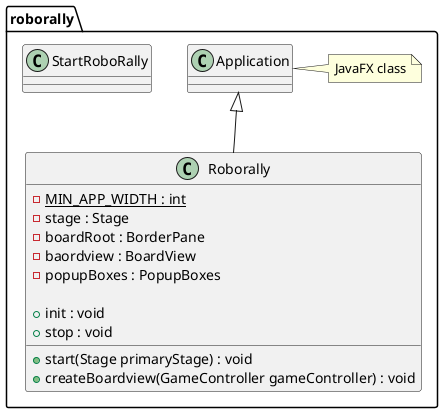 @startuml
package roborally{
  class Roborally extends Application{
     {Static} -MIN_APP_WIDTH : int
     -stage : Stage
     -boardRoot : BorderPane
     -baordview : BoardView
     -popupBoxes : PopupBoxes

     +init : void
     +start(Stage primaryStage) : void
     +createBoardview(GameController gameController) : void
     +stop : void

  }
  class StartRoboRally{

  }
  class Application
  note Right: JavaFX class

}

@enduml